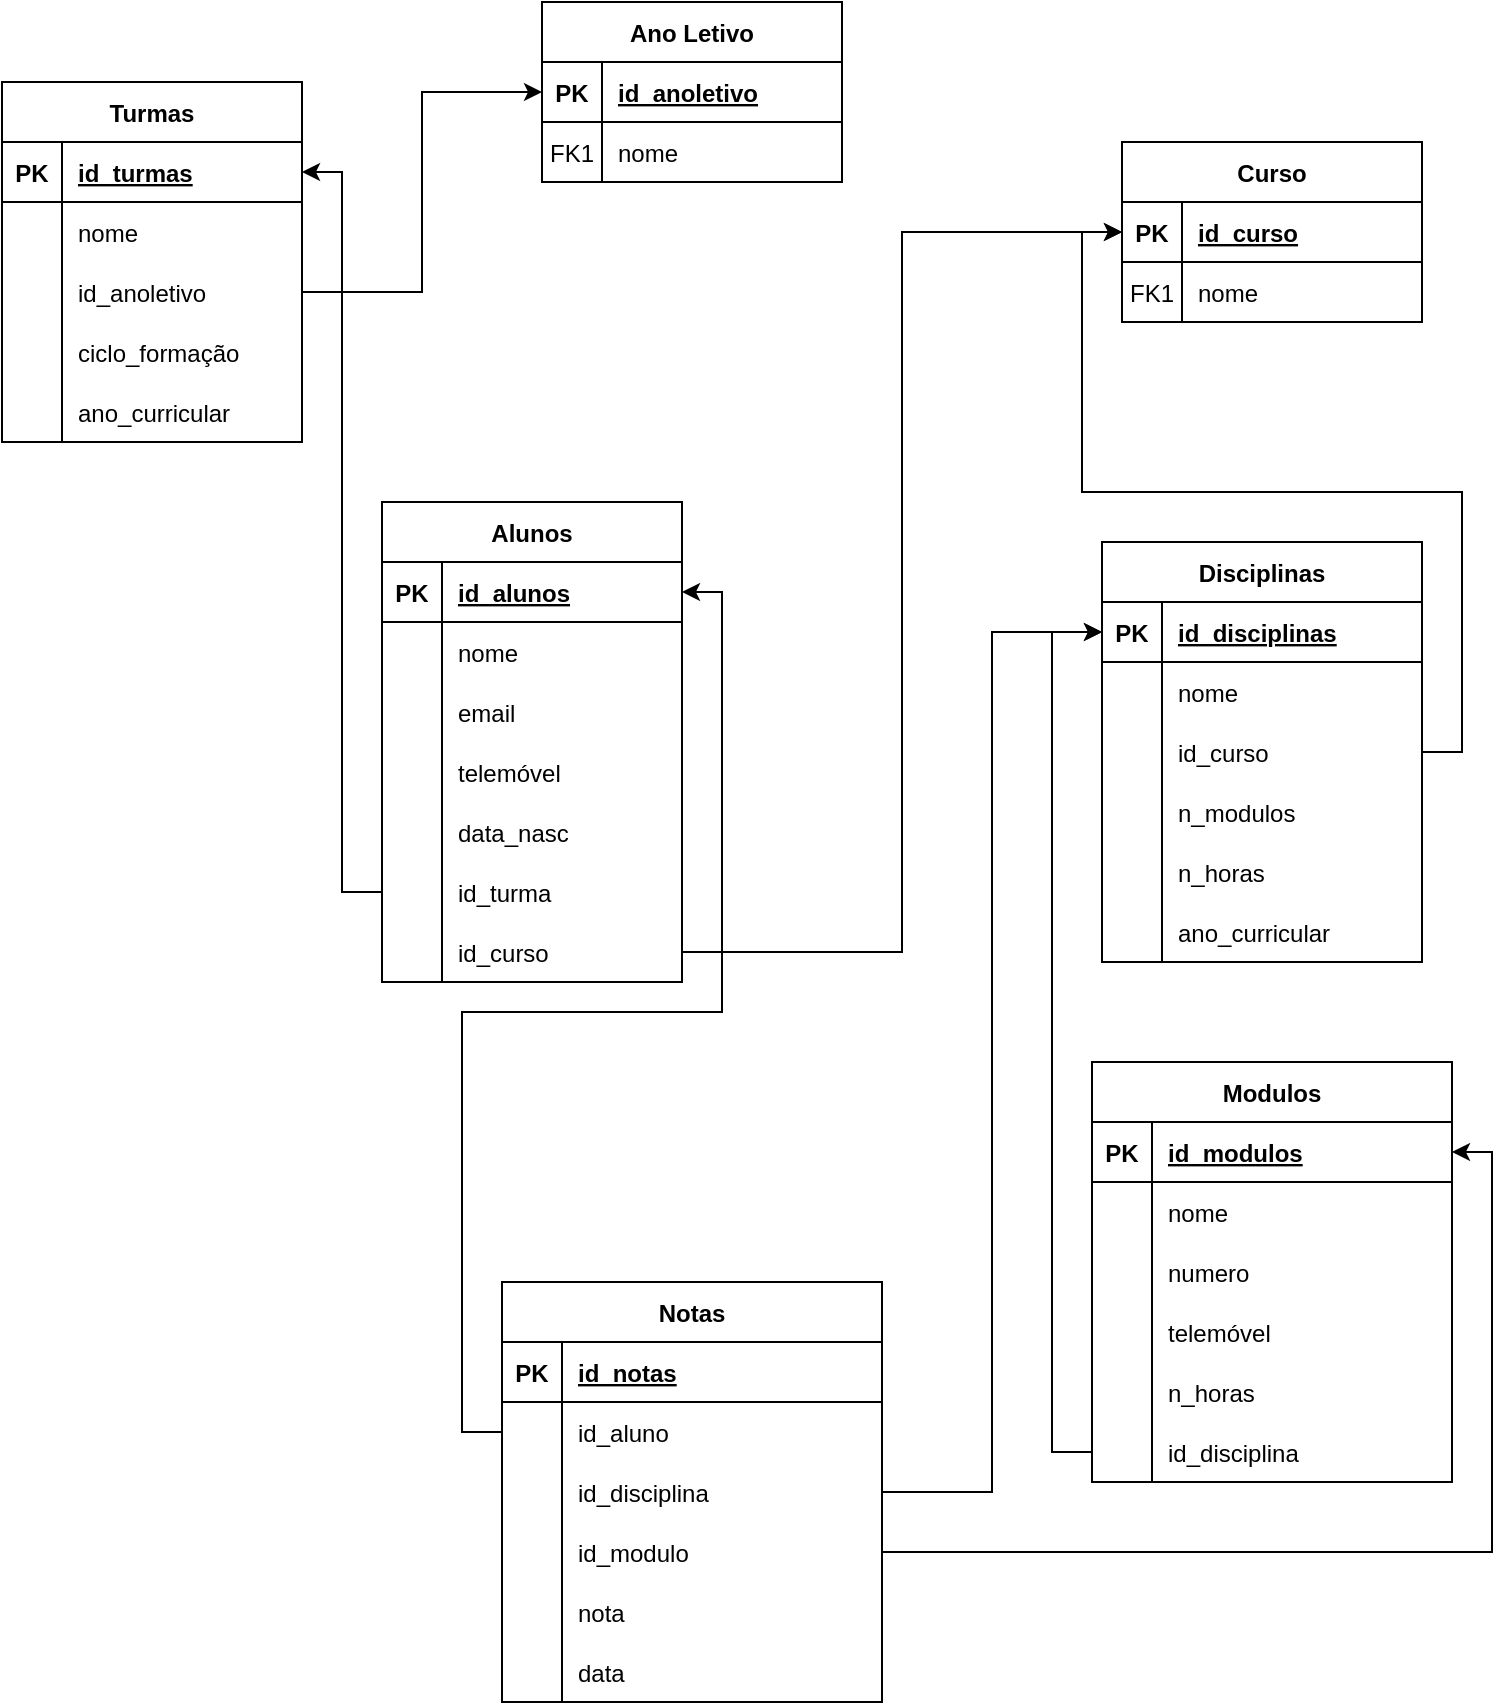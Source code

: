 <mxfile version="13.8.1" type="github">
  <diagram id="R2lEEEUBdFMjLlhIrx00" name="Page-1">
    <mxGraphModel dx="974" dy="522" grid="1" gridSize="10" guides="1" tooltips="1" connect="1" arrows="1" fold="1" page="1" pageScale="1" pageWidth="850" pageHeight="1100" math="0" shadow="0" extFonts="Permanent Marker^https://fonts.googleapis.com/css?family=Permanent+Marker">
      <root>
        <mxCell id="0" />
        <mxCell id="1" parent="0" />
        <mxCell id="C-vyLk0tnHw3VtMMgP7b-2" value="Ano Letivo" style="shape=table;startSize=30;container=1;collapsible=1;childLayout=tableLayout;fixedRows=1;rowLines=0;fontStyle=1;align=center;resizeLast=1;" parent="1" vertex="1">
          <mxGeometry x="320" y="10" width="150" height="90" as="geometry" />
        </mxCell>
        <mxCell id="C-vyLk0tnHw3VtMMgP7b-3" value="" style="shape=partialRectangle;collapsible=0;dropTarget=0;pointerEvents=0;fillColor=none;points=[[0,0.5],[1,0.5]];portConstraint=eastwest;top=0;left=0;right=0;bottom=1;" parent="C-vyLk0tnHw3VtMMgP7b-2" vertex="1">
          <mxGeometry y="30" width="150" height="30" as="geometry" />
        </mxCell>
        <mxCell id="C-vyLk0tnHw3VtMMgP7b-4" value="PK" style="shape=partialRectangle;overflow=hidden;connectable=0;fillColor=none;top=0;left=0;bottom=0;right=0;fontStyle=1;" parent="C-vyLk0tnHw3VtMMgP7b-3" vertex="1">
          <mxGeometry width="30" height="30" as="geometry" />
        </mxCell>
        <mxCell id="C-vyLk0tnHw3VtMMgP7b-5" value="id_anoletivo" style="shape=partialRectangle;overflow=hidden;connectable=0;fillColor=none;top=0;left=0;bottom=0;right=0;align=left;spacingLeft=6;fontStyle=5;" parent="C-vyLk0tnHw3VtMMgP7b-3" vertex="1">
          <mxGeometry x="30" width="120" height="30" as="geometry" />
        </mxCell>
        <mxCell id="C-vyLk0tnHw3VtMMgP7b-6" value="" style="shape=partialRectangle;collapsible=0;dropTarget=0;pointerEvents=0;fillColor=none;points=[[0,0.5],[1,0.5]];portConstraint=eastwest;top=0;left=0;right=0;bottom=0;" parent="C-vyLk0tnHw3VtMMgP7b-2" vertex="1">
          <mxGeometry y="60" width="150" height="30" as="geometry" />
        </mxCell>
        <mxCell id="C-vyLk0tnHw3VtMMgP7b-7" value="FK1" style="shape=partialRectangle;overflow=hidden;connectable=0;fillColor=none;top=0;left=0;bottom=0;right=0;" parent="C-vyLk0tnHw3VtMMgP7b-6" vertex="1">
          <mxGeometry width="30" height="30" as="geometry" />
        </mxCell>
        <mxCell id="C-vyLk0tnHw3VtMMgP7b-8" value="nome" style="shape=partialRectangle;overflow=hidden;connectable=0;fillColor=none;top=0;left=0;bottom=0;right=0;align=left;spacingLeft=6;" parent="C-vyLk0tnHw3VtMMgP7b-6" vertex="1">
          <mxGeometry x="30" width="120" height="30" as="geometry" />
        </mxCell>
        <mxCell id="C-vyLk0tnHw3VtMMgP7b-23" value="Turmas" style="shape=table;startSize=30;container=1;collapsible=1;childLayout=tableLayout;fixedRows=1;rowLines=0;fontStyle=1;align=center;resizeLast=1;" parent="1" vertex="1">
          <mxGeometry x="50" y="50" width="150" height="180" as="geometry" />
        </mxCell>
        <mxCell id="C-vyLk0tnHw3VtMMgP7b-24" value="" style="shape=partialRectangle;collapsible=0;dropTarget=0;pointerEvents=0;fillColor=none;points=[[0,0.5],[1,0.5]];portConstraint=eastwest;top=0;left=0;right=0;bottom=1;" parent="C-vyLk0tnHw3VtMMgP7b-23" vertex="1">
          <mxGeometry y="30" width="150" height="30" as="geometry" />
        </mxCell>
        <mxCell id="C-vyLk0tnHw3VtMMgP7b-25" value="PK" style="shape=partialRectangle;overflow=hidden;connectable=0;fillColor=none;top=0;left=0;bottom=0;right=0;fontStyle=1;" parent="C-vyLk0tnHw3VtMMgP7b-24" vertex="1">
          <mxGeometry width="30" height="30" as="geometry" />
        </mxCell>
        <mxCell id="C-vyLk0tnHw3VtMMgP7b-26" value="id_turmas" style="shape=partialRectangle;overflow=hidden;connectable=0;fillColor=none;top=0;left=0;bottom=0;right=0;align=left;spacingLeft=6;fontStyle=5;" parent="C-vyLk0tnHw3VtMMgP7b-24" vertex="1">
          <mxGeometry x="30" width="120" height="30" as="geometry" />
        </mxCell>
        <mxCell id="C-vyLk0tnHw3VtMMgP7b-27" value="" style="shape=partialRectangle;collapsible=0;dropTarget=0;pointerEvents=0;fillColor=none;points=[[0,0.5],[1,0.5]];portConstraint=eastwest;top=0;left=0;right=0;bottom=0;" parent="C-vyLk0tnHw3VtMMgP7b-23" vertex="1">
          <mxGeometry y="60" width="150" height="30" as="geometry" />
        </mxCell>
        <mxCell id="C-vyLk0tnHw3VtMMgP7b-28" value="" style="shape=partialRectangle;overflow=hidden;connectable=0;fillColor=none;top=0;left=0;bottom=0;right=0;" parent="C-vyLk0tnHw3VtMMgP7b-27" vertex="1">
          <mxGeometry width="30" height="30" as="geometry" />
        </mxCell>
        <mxCell id="C-vyLk0tnHw3VtMMgP7b-29" value="nome" style="shape=partialRectangle;overflow=hidden;connectable=0;fillColor=none;top=0;left=0;bottom=0;right=0;align=left;spacingLeft=6;" parent="C-vyLk0tnHw3VtMMgP7b-27" vertex="1">
          <mxGeometry x="30" width="120" height="30" as="geometry" />
        </mxCell>
        <mxCell id="G7xzjGXLFdaEJRkAiZEY-8" value="" style="shape=partialRectangle;collapsible=0;dropTarget=0;pointerEvents=0;fillColor=none;points=[[0,0.5],[1,0.5]];portConstraint=eastwest;top=0;left=0;right=0;bottom=0;" parent="C-vyLk0tnHw3VtMMgP7b-23" vertex="1">
          <mxGeometry y="90" width="150" height="30" as="geometry" />
        </mxCell>
        <mxCell id="G7xzjGXLFdaEJRkAiZEY-9" value="" style="shape=partialRectangle;overflow=hidden;connectable=0;fillColor=none;top=0;left=0;bottom=0;right=0;" parent="G7xzjGXLFdaEJRkAiZEY-8" vertex="1">
          <mxGeometry width="30" height="30" as="geometry" />
        </mxCell>
        <mxCell id="G7xzjGXLFdaEJRkAiZEY-10" value="id_anoletivo" style="shape=partialRectangle;overflow=hidden;connectable=0;fillColor=none;top=0;left=0;bottom=0;right=0;align=left;spacingLeft=6;" parent="G7xzjGXLFdaEJRkAiZEY-8" vertex="1">
          <mxGeometry x="30" width="120" height="30" as="geometry" />
        </mxCell>
        <mxCell id="G7xzjGXLFdaEJRkAiZEY-11" value="" style="shape=partialRectangle;collapsible=0;dropTarget=0;pointerEvents=0;fillColor=none;points=[[0,0.5],[1,0.5]];portConstraint=eastwest;top=0;left=0;right=0;bottom=0;" parent="C-vyLk0tnHw3VtMMgP7b-23" vertex="1">
          <mxGeometry y="120" width="150" height="30" as="geometry" />
        </mxCell>
        <mxCell id="G7xzjGXLFdaEJRkAiZEY-12" value="" style="shape=partialRectangle;overflow=hidden;connectable=0;fillColor=none;top=0;left=0;bottom=0;right=0;" parent="G7xzjGXLFdaEJRkAiZEY-11" vertex="1">
          <mxGeometry width="30" height="30" as="geometry" />
        </mxCell>
        <mxCell id="G7xzjGXLFdaEJRkAiZEY-13" value="ciclo_formação" style="shape=partialRectangle;overflow=hidden;connectable=0;fillColor=none;top=0;left=0;bottom=0;right=0;align=left;spacingLeft=6;" parent="G7xzjGXLFdaEJRkAiZEY-11" vertex="1">
          <mxGeometry x="30" width="120" height="30" as="geometry" />
        </mxCell>
        <mxCell id="G7xzjGXLFdaEJRkAiZEY-14" value="" style="shape=partialRectangle;collapsible=0;dropTarget=0;pointerEvents=0;fillColor=none;points=[[0,0.5],[1,0.5]];portConstraint=eastwest;top=0;left=0;right=0;bottom=0;" parent="C-vyLk0tnHw3VtMMgP7b-23" vertex="1">
          <mxGeometry y="150" width="150" height="30" as="geometry" />
        </mxCell>
        <mxCell id="G7xzjGXLFdaEJRkAiZEY-15" value="" style="shape=partialRectangle;overflow=hidden;connectable=0;fillColor=none;top=0;left=0;bottom=0;right=0;" parent="G7xzjGXLFdaEJRkAiZEY-14" vertex="1">
          <mxGeometry width="30" height="30" as="geometry" />
        </mxCell>
        <mxCell id="G7xzjGXLFdaEJRkAiZEY-16" value="ano_curricular" style="shape=partialRectangle;overflow=hidden;connectable=0;fillColor=none;top=0;left=0;bottom=0;right=0;align=left;spacingLeft=6;" parent="G7xzjGXLFdaEJRkAiZEY-14" vertex="1">
          <mxGeometry x="30" width="120" height="30" as="geometry" />
        </mxCell>
        <mxCell id="G7xzjGXLFdaEJRkAiZEY-93" style="edgeStyle=orthogonalEdgeStyle;rounded=0;orthogonalLoop=1;jettySize=auto;html=1;entryX=0;entryY=0.5;entryDx=0;entryDy=0;" parent="1" source="G7xzjGXLFdaEJRkAiZEY-8" target="C-vyLk0tnHw3VtMMgP7b-3" edge="1">
          <mxGeometry relative="1" as="geometry" />
        </mxCell>
        <mxCell id="G7xzjGXLFdaEJRkAiZEY-95" style="edgeStyle=orthogonalEdgeStyle;rounded=0;orthogonalLoop=1;jettySize=auto;html=1;entryX=1;entryY=0.5;entryDx=0;entryDy=0;" parent="1" source="G7xzjGXLFdaEJRkAiZEY-33" target="C-vyLk0tnHw3VtMMgP7b-24" edge="1">
          <mxGeometry relative="1" as="geometry" />
        </mxCell>
        <mxCell id="C-vyLk0tnHw3VtMMgP7b-13" value="Curso" style="shape=table;startSize=30;container=1;collapsible=1;childLayout=tableLayout;fixedRows=1;rowLines=0;fontStyle=1;align=center;resizeLast=1;" parent="1" vertex="1">
          <mxGeometry x="610" y="80" width="150" height="90" as="geometry" />
        </mxCell>
        <mxCell id="C-vyLk0tnHw3VtMMgP7b-14" value="" style="shape=partialRectangle;collapsible=0;dropTarget=0;pointerEvents=0;fillColor=none;points=[[0,0.5],[1,0.5]];portConstraint=eastwest;top=0;left=0;right=0;bottom=1;" parent="C-vyLk0tnHw3VtMMgP7b-13" vertex="1">
          <mxGeometry y="30" width="150" height="30" as="geometry" />
        </mxCell>
        <mxCell id="C-vyLk0tnHw3VtMMgP7b-15" value="PK" style="shape=partialRectangle;overflow=hidden;connectable=0;fillColor=none;top=0;left=0;bottom=0;right=0;fontStyle=1;" parent="C-vyLk0tnHw3VtMMgP7b-14" vertex="1">
          <mxGeometry width="30" height="30" as="geometry" />
        </mxCell>
        <mxCell id="C-vyLk0tnHw3VtMMgP7b-16" value="id_curso" style="shape=partialRectangle;overflow=hidden;connectable=0;fillColor=none;top=0;left=0;bottom=0;right=0;align=left;spacingLeft=6;fontStyle=5;" parent="C-vyLk0tnHw3VtMMgP7b-14" vertex="1">
          <mxGeometry x="30" width="120" height="30" as="geometry" />
        </mxCell>
        <mxCell id="C-vyLk0tnHw3VtMMgP7b-17" value="" style="shape=partialRectangle;collapsible=0;dropTarget=0;pointerEvents=0;fillColor=none;points=[[0,0.5],[1,0.5]];portConstraint=eastwest;top=0;left=0;right=0;bottom=0;" parent="C-vyLk0tnHw3VtMMgP7b-13" vertex="1">
          <mxGeometry y="60" width="150" height="30" as="geometry" />
        </mxCell>
        <mxCell id="C-vyLk0tnHw3VtMMgP7b-18" value="FK1" style="shape=partialRectangle;overflow=hidden;connectable=0;fillColor=none;top=0;left=0;bottom=0;right=0;" parent="C-vyLk0tnHw3VtMMgP7b-17" vertex="1">
          <mxGeometry width="30" height="30" as="geometry" />
        </mxCell>
        <mxCell id="C-vyLk0tnHw3VtMMgP7b-19" value="nome" style="shape=partialRectangle;overflow=hidden;connectable=0;fillColor=none;top=0;left=0;bottom=0;right=0;align=left;spacingLeft=6;" parent="C-vyLk0tnHw3VtMMgP7b-17" vertex="1">
          <mxGeometry x="30" width="120" height="30" as="geometry" />
        </mxCell>
        <mxCell id="G7xzjGXLFdaEJRkAiZEY-36" value="Disciplinas" style="shape=table;startSize=30;container=1;collapsible=1;childLayout=tableLayout;fixedRows=1;rowLines=0;fontStyle=1;align=center;resizeLast=1;" parent="1" vertex="1">
          <mxGeometry x="600" y="280" width="160" height="210" as="geometry" />
        </mxCell>
        <mxCell id="G7xzjGXLFdaEJRkAiZEY-37" value="" style="shape=partialRectangle;collapsible=0;dropTarget=0;pointerEvents=0;fillColor=none;points=[[0,0.5],[1,0.5]];portConstraint=eastwest;top=0;left=0;right=0;bottom=1;" parent="G7xzjGXLFdaEJRkAiZEY-36" vertex="1">
          <mxGeometry y="30" width="160" height="30" as="geometry" />
        </mxCell>
        <mxCell id="G7xzjGXLFdaEJRkAiZEY-38" value="PK" style="shape=partialRectangle;overflow=hidden;connectable=0;fillColor=none;top=0;left=0;bottom=0;right=0;fontStyle=1;" parent="G7xzjGXLFdaEJRkAiZEY-37" vertex="1">
          <mxGeometry width="30" height="30" as="geometry" />
        </mxCell>
        <mxCell id="G7xzjGXLFdaEJRkAiZEY-39" value="id_disciplinas" style="shape=partialRectangle;overflow=hidden;connectable=0;fillColor=none;top=0;left=0;bottom=0;right=0;align=left;spacingLeft=6;fontStyle=5;" parent="G7xzjGXLFdaEJRkAiZEY-37" vertex="1">
          <mxGeometry x="30" width="130" height="30" as="geometry" />
        </mxCell>
        <mxCell id="G7xzjGXLFdaEJRkAiZEY-40" value="" style="shape=partialRectangle;collapsible=0;dropTarget=0;pointerEvents=0;fillColor=none;points=[[0,0.5],[1,0.5]];portConstraint=eastwest;top=0;left=0;right=0;bottom=0;" parent="G7xzjGXLFdaEJRkAiZEY-36" vertex="1">
          <mxGeometry y="60" width="160" height="30" as="geometry" />
        </mxCell>
        <mxCell id="G7xzjGXLFdaEJRkAiZEY-41" value="" style="shape=partialRectangle;overflow=hidden;connectable=0;fillColor=none;top=0;left=0;bottom=0;right=0;" parent="G7xzjGXLFdaEJRkAiZEY-40" vertex="1">
          <mxGeometry width="30" height="30" as="geometry" />
        </mxCell>
        <mxCell id="G7xzjGXLFdaEJRkAiZEY-42" value="nome" style="shape=partialRectangle;overflow=hidden;connectable=0;fillColor=none;top=0;left=0;bottom=0;right=0;align=left;spacingLeft=6;" parent="G7xzjGXLFdaEJRkAiZEY-40" vertex="1">
          <mxGeometry x="30" width="130" height="30" as="geometry" />
        </mxCell>
        <mxCell id="G7xzjGXLFdaEJRkAiZEY-43" value="" style="shape=partialRectangle;collapsible=0;dropTarget=0;pointerEvents=0;fillColor=none;points=[[0,0.5],[1,0.5]];portConstraint=eastwest;top=0;left=0;right=0;bottom=0;" parent="G7xzjGXLFdaEJRkAiZEY-36" vertex="1">
          <mxGeometry y="90" width="160" height="30" as="geometry" />
        </mxCell>
        <mxCell id="G7xzjGXLFdaEJRkAiZEY-44" value="" style="shape=partialRectangle;overflow=hidden;connectable=0;fillColor=none;top=0;left=0;bottom=0;right=0;" parent="G7xzjGXLFdaEJRkAiZEY-43" vertex="1">
          <mxGeometry width="30" height="30" as="geometry" />
        </mxCell>
        <mxCell id="G7xzjGXLFdaEJRkAiZEY-45" value="id_curso" style="shape=partialRectangle;overflow=hidden;connectable=0;fillColor=none;top=0;left=0;bottom=0;right=0;align=left;spacingLeft=6;" parent="G7xzjGXLFdaEJRkAiZEY-43" vertex="1">
          <mxGeometry x="30" width="130" height="30" as="geometry" />
        </mxCell>
        <mxCell id="G7xzjGXLFdaEJRkAiZEY-46" value="" style="shape=partialRectangle;collapsible=0;dropTarget=0;pointerEvents=0;fillColor=none;points=[[0,0.5],[1,0.5]];portConstraint=eastwest;top=0;left=0;right=0;bottom=0;" parent="G7xzjGXLFdaEJRkAiZEY-36" vertex="1">
          <mxGeometry y="120" width="160" height="30" as="geometry" />
        </mxCell>
        <mxCell id="G7xzjGXLFdaEJRkAiZEY-47" value="" style="shape=partialRectangle;overflow=hidden;connectable=0;fillColor=none;top=0;left=0;bottom=0;right=0;" parent="G7xzjGXLFdaEJRkAiZEY-46" vertex="1">
          <mxGeometry width="30" height="30" as="geometry" />
        </mxCell>
        <mxCell id="G7xzjGXLFdaEJRkAiZEY-48" value="n_modulos" style="shape=partialRectangle;overflow=hidden;connectable=0;fillColor=none;top=0;left=0;bottom=0;right=0;align=left;spacingLeft=6;" parent="G7xzjGXLFdaEJRkAiZEY-46" vertex="1">
          <mxGeometry x="30" width="130" height="30" as="geometry" />
        </mxCell>
        <mxCell id="G7xzjGXLFdaEJRkAiZEY-49" value="" style="shape=partialRectangle;collapsible=0;dropTarget=0;pointerEvents=0;fillColor=none;points=[[0,0.5],[1,0.5]];portConstraint=eastwest;top=0;left=0;right=0;bottom=0;" parent="G7xzjGXLFdaEJRkAiZEY-36" vertex="1">
          <mxGeometry y="150" width="160" height="30" as="geometry" />
        </mxCell>
        <mxCell id="G7xzjGXLFdaEJRkAiZEY-50" value="" style="shape=partialRectangle;overflow=hidden;connectable=0;fillColor=none;top=0;left=0;bottom=0;right=0;" parent="G7xzjGXLFdaEJRkAiZEY-49" vertex="1">
          <mxGeometry width="30" height="30" as="geometry" />
        </mxCell>
        <mxCell id="G7xzjGXLFdaEJRkAiZEY-51" value="n_horas" style="shape=partialRectangle;overflow=hidden;connectable=0;fillColor=none;top=0;left=0;bottom=0;right=0;align=left;spacingLeft=6;" parent="G7xzjGXLFdaEJRkAiZEY-49" vertex="1">
          <mxGeometry x="30" width="130" height="30" as="geometry" />
        </mxCell>
        <mxCell id="G7xzjGXLFdaEJRkAiZEY-52" value="" style="shape=partialRectangle;collapsible=0;dropTarget=0;pointerEvents=0;fillColor=none;points=[[0,0.5],[1,0.5]];portConstraint=eastwest;top=0;left=0;right=0;bottom=0;" parent="G7xzjGXLFdaEJRkAiZEY-36" vertex="1">
          <mxGeometry y="180" width="160" height="30" as="geometry" />
        </mxCell>
        <mxCell id="G7xzjGXLFdaEJRkAiZEY-53" value="" style="shape=partialRectangle;overflow=hidden;connectable=0;fillColor=none;top=0;left=0;bottom=0;right=0;" parent="G7xzjGXLFdaEJRkAiZEY-52" vertex="1">
          <mxGeometry width="30" height="30" as="geometry" />
        </mxCell>
        <mxCell id="G7xzjGXLFdaEJRkAiZEY-54" value="ano_curricular" style="shape=partialRectangle;overflow=hidden;connectable=0;fillColor=none;top=0;left=0;bottom=0;right=0;align=left;spacingLeft=6;" parent="G7xzjGXLFdaEJRkAiZEY-52" vertex="1">
          <mxGeometry x="30" width="130" height="30" as="geometry" />
        </mxCell>
        <mxCell id="G7xzjGXLFdaEJRkAiZEY-96" style="edgeStyle=orthogonalEdgeStyle;rounded=0;orthogonalLoop=1;jettySize=auto;html=1;entryX=0;entryY=0.5;entryDx=0;entryDy=0;" parent="1" source="G7xzjGXLFdaEJRkAiZEY-43" target="C-vyLk0tnHw3VtMMgP7b-14" edge="1">
          <mxGeometry relative="1" as="geometry" />
        </mxCell>
        <mxCell id="G7xzjGXLFdaEJRkAiZEY-55" value="Modulos" style="shape=table;startSize=30;container=1;collapsible=1;childLayout=tableLayout;fixedRows=1;rowLines=0;fontStyle=1;align=center;resizeLast=1;" parent="1" vertex="1">
          <mxGeometry x="595" y="540" width="180" height="210" as="geometry" />
        </mxCell>
        <mxCell id="G7xzjGXLFdaEJRkAiZEY-56" value="" style="shape=partialRectangle;collapsible=0;dropTarget=0;pointerEvents=0;fillColor=none;points=[[0,0.5],[1,0.5]];portConstraint=eastwest;top=0;left=0;right=0;bottom=1;" parent="G7xzjGXLFdaEJRkAiZEY-55" vertex="1">
          <mxGeometry y="30" width="180" height="30" as="geometry" />
        </mxCell>
        <mxCell id="G7xzjGXLFdaEJRkAiZEY-57" value="PK" style="shape=partialRectangle;overflow=hidden;connectable=0;fillColor=none;top=0;left=0;bottom=0;right=0;fontStyle=1;" parent="G7xzjGXLFdaEJRkAiZEY-56" vertex="1">
          <mxGeometry width="30" height="30" as="geometry" />
        </mxCell>
        <mxCell id="G7xzjGXLFdaEJRkAiZEY-58" value="id_modulos" style="shape=partialRectangle;overflow=hidden;connectable=0;fillColor=none;top=0;left=0;bottom=0;right=0;align=left;spacingLeft=6;fontStyle=5;" parent="G7xzjGXLFdaEJRkAiZEY-56" vertex="1">
          <mxGeometry x="30" width="150" height="30" as="geometry" />
        </mxCell>
        <mxCell id="G7xzjGXLFdaEJRkAiZEY-59" value="" style="shape=partialRectangle;collapsible=0;dropTarget=0;pointerEvents=0;fillColor=none;points=[[0,0.5],[1,0.5]];portConstraint=eastwest;top=0;left=0;right=0;bottom=0;" parent="G7xzjGXLFdaEJRkAiZEY-55" vertex="1">
          <mxGeometry y="60" width="180" height="30" as="geometry" />
        </mxCell>
        <mxCell id="G7xzjGXLFdaEJRkAiZEY-60" value="" style="shape=partialRectangle;overflow=hidden;connectable=0;fillColor=none;top=0;left=0;bottom=0;right=0;" parent="G7xzjGXLFdaEJRkAiZEY-59" vertex="1">
          <mxGeometry width="30" height="30" as="geometry" />
        </mxCell>
        <mxCell id="G7xzjGXLFdaEJRkAiZEY-61" value="nome" style="shape=partialRectangle;overflow=hidden;connectable=0;fillColor=none;top=0;left=0;bottom=0;right=0;align=left;spacingLeft=6;" parent="G7xzjGXLFdaEJRkAiZEY-59" vertex="1">
          <mxGeometry x="30" width="150" height="30" as="geometry" />
        </mxCell>
        <mxCell id="G7xzjGXLFdaEJRkAiZEY-62" value="" style="shape=partialRectangle;collapsible=0;dropTarget=0;pointerEvents=0;fillColor=none;points=[[0,0.5],[1,0.5]];portConstraint=eastwest;top=0;left=0;right=0;bottom=0;" parent="G7xzjGXLFdaEJRkAiZEY-55" vertex="1">
          <mxGeometry y="90" width="180" height="30" as="geometry" />
        </mxCell>
        <mxCell id="G7xzjGXLFdaEJRkAiZEY-63" value="" style="shape=partialRectangle;overflow=hidden;connectable=0;fillColor=none;top=0;left=0;bottom=0;right=0;" parent="G7xzjGXLFdaEJRkAiZEY-62" vertex="1">
          <mxGeometry width="30" height="30" as="geometry" />
        </mxCell>
        <mxCell id="G7xzjGXLFdaEJRkAiZEY-64" value="numero" style="shape=partialRectangle;overflow=hidden;connectable=0;fillColor=none;top=0;left=0;bottom=0;right=0;align=left;spacingLeft=6;" parent="G7xzjGXLFdaEJRkAiZEY-62" vertex="1">
          <mxGeometry x="30" width="150" height="30" as="geometry" />
        </mxCell>
        <mxCell id="G7xzjGXLFdaEJRkAiZEY-65" value="" style="shape=partialRectangle;collapsible=0;dropTarget=0;pointerEvents=0;fillColor=none;points=[[0,0.5],[1,0.5]];portConstraint=eastwest;top=0;left=0;right=0;bottom=0;" parent="G7xzjGXLFdaEJRkAiZEY-55" vertex="1">
          <mxGeometry y="120" width="180" height="30" as="geometry" />
        </mxCell>
        <mxCell id="G7xzjGXLFdaEJRkAiZEY-66" value="" style="shape=partialRectangle;overflow=hidden;connectable=0;fillColor=none;top=0;left=0;bottom=0;right=0;" parent="G7xzjGXLFdaEJRkAiZEY-65" vertex="1">
          <mxGeometry width="30" height="30" as="geometry" />
        </mxCell>
        <mxCell id="G7xzjGXLFdaEJRkAiZEY-67" value="telemóvel" style="shape=partialRectangle;overflow=hidden;connectable=0;fillColor=none;top=0;left=0;bottom=0;right=0;align=left;spacingLeft=6;" parent="G7xzjGXLFdaEJRkAiZEY-65" vertex="1">
          <mxGeometry x="30" width="150" height="30" as="geometry" />
        </mxCell>
        <mxCell id="G7xzjGXLFdaEJRkAiZEY-68" value="" style="shape=partialRectangle;collapsible=0;dropTarget=0;pointerEvents=0;fillColor=none;points=[[0,0.5],[1,0.5]];portConstraint=eastwest;top=0;left=0;right=0;bottom=0;" parent="G7xzjGXLFdaEJRkAiZEY-55" vertex="1">
          <mxGeometry y="150" width="180" height="30" as="geometry" />
        </mxCell>
        <mxCell id="G7xzjGXLFdaEJRkAiZEY-69" value="" style="shape=partialRectangle;overflow=hidden;connectable=0;fillColor=none;top=0;left=0;bottom=0;right=0;" parent="G7xzjGXLFdaEJRkAiZEY-68" vertex="1">
          <mxGeometry width="30" height="30" as="geometry" />
        </mxCell>
        <mxCell id="G7xzjGXLFdaEJRkAiZEY-70" value="n_horas" style="shape=partialRectangle;overflow=hidden;connectable=0;fillColor=none;top=0;left=0;bottom=0;right=0;align=left;spacingLeft=6;" parent="G7xzjGXLFdaEJRkAiZEY-68" vertex="1">
          <mxGeometry x="30" width="150" height="30" as="geometry" />
        </mxCell>
        <mxCell id="G7xzjGXLFdaEJRkAiZEY-71" value="" style="shape=partialRectangle;collapsible=0;dropTarget=0;pointerEvents=0;fillColor=none;points=[[0,0.5],[1,0.5]];portConstraint=eastwest;top=0;left=0;right=0;bottom=0;" parent="G7xzjGXLFdaEJRkAiZEY-55" vertex="1">
          <mxGeometry y="180" width="180" height="30" as="geometry" />
        </mxCell>
        <mxCell id="G7xzjGXLFdaEJRkAiZEY-72" value="" style="shape=partialRectangle;overflow=hidden;connectable=0;fillColor=none;top=0;left=0;bottom=0;right=0;" parent="G7xzjGXLFdaEJRkAiZEY-71" vertex="1">
          <mxGeometry width="30" height="30" as="geometry" />
        </mxCell>
        <mxCell id="G7xzjGXLFdaEJRkAiZEY-73" value="id_disciplina" style="shape=partialRectangle;overflow=hidden;connectable=0;fillColor=none;top=0;left=0;bottom=0;right=0;align=left;spacingLeft=6;" parent="G7xzjGXLFdaEJRkAiZEY-71" vertex="1">
          <mxGeometry x="30" width="150" height="30" as="geometry" />
        </mxCell>
        <mxCell id="G7xzjGXLFdaEJRkAiZEY-97" style="edgeStyle=orthogonalEdgeStyle;rounded=0;orthogonalLoop=1;jettySize=auto;html=1;entryX=0;entryY=0.5;entryDx=0;entryDy=0;" parent="1" source="G7xzjGXLFdaEJRkAiZEY-71" target="G7xzjGXLFdaEJRkAiZEY-37" edge="1">
          <mxGeometry relative="1" as="geometry" />
        </mxCell>
        <mxCell id="G7xzjGXLFdaEJRkAiZEY-98" style="edgeStyle=orthogonalEdgeStyle;rounded=0;orthogonalLoop=1;jettySize=auto;html=1;entryX=1;entryY=0.5;entryDx=0;entryDy=0;" parent="1" source="G7xzjGXLFdaEJRkAiZEY-78" target="G7xzjGXLFdaEJRkAiZEY-18" edge="1">
          <mxGeometry relative="1" as="geometry" />
        </mxCell>
        <mxCell id="G7xzjGXLFdaEJRkAiZEY-99" style="edgeStyle=orthogonalEdgeStyle;rounded=0;orthogonalLoop=1;jettySize=auto;html=1;entryX=0;entryY=0.5;entryDx=0;entryDy=0;" parent="1" source="G7xzjGXLFdaEJRkAiZEY-81" target="G7xzjGXLFdaEJRkAiZEY-37" edge="1">
          <mxGeometry relative="1" as="geometry" />
        </mxCell>
        <mxCell id="G7xzjGXLFdaEJRkAiZEY-100" style="edgeStyle=orthogonalEdgeStyle;rounded=0;orthogonalLoop=1;jettySize=auto;html=1;entryX=1;entryY=0.5;entryDx=0;entryDy=0;" parent="1" source="G7xzjGXLFdaEJRkAiZEY-84" target="G7xzjGXLFdaEJRkAiZEY-56" edge="1">
          <mxGeometry relative="1" as="geometry" />
        </mxCell>
        <mxCell id="G7xzjGXLFdaEJRkAiZEY-74" value="Notas" style="shape=table;startSize=30;container=1;collapsible=1;childLayout=tableLayout;fixedRows=1;rowLines=0;fontStyle=1;align=center;resizeLast=1;" parent="1" vertex="1">
          <mxGeometry x="300" y="650" width="190" height="210" as="geometry" />
        </mxCell>
        <mxCell id="G7xzjGXLFdaEJRkAiZEY-75" value="" style="shape=partialRectangle;collapsible=0;dropTarget=0;pointerEvents=0;fillColor=none;points=[[0,0.5],[1,0.5]];portConstraint=eastwest;top=0;left=0;right=0;bottom=1;" parent="G7xzjGXLFdaEJRkAiZEY-74" vertex="1">
          <mxGeometry y="30" width="190" height="30" as="geometry" />
        </mxCell>
        <mxCell id="G7xzjGXLFdaEJRkAiZEY-76" value="PK" style="shape=partialRectangle;overflow=hidden;connectable=0;fillColor=none;top=0;left=0;bottom=0;right=0;fontStyle=1;" parent="G7xzjGXLFdaEJRkAiZEY-75" vertex="1">
          <mxGeometry width="30" height="30" as="geometry" />
        </mxCell>
        <mxCell id="G7xzjGXLFdaEJRkAiZEY-77" value="id_notas" style="shape=partialRectangle;overflow=hidden;connectable=0;fillColor=none;top=0;left=0;bottom=0;right=0;align=left;spacingLeft=6;fontStyle=5;" parent="G7xzjGXLFdaEJRkAiZEY-75" vertex="1">
          <mxGeometry x="30" width="160" height="30" as="geometry" />
        </mxCell>
        <mxCell id="G7xzjGXLFdaEJRkAiZEY-78" value="" style="shape=partialRectangle;collapsible=0;dropTarget=0;pointerEvents=0;fillColor=none;points=[[0,0.5],[1,0.5]];portConstraint=eastwest;top=0;left=0;right=0;bottom=0;" parent="G7xzjGXLFdaEJRkAiZEY-74" vertex="1">
          <mxGeometry y="60" width="190" height="30" as="geometry" />
        </mxCell>
        <mxCell id="G7xzjGXLFdaEJRkAiZEY-79" value="" style="shape=partialRectangle;overflow=hidden;connectable=0;fillColor=none;top=0;left=0;bottom=0;right=0;" parent="G7xzjGXLFdaEJRkAiZEY-78" vertex="1">
          <mxGeometry width="30" height="30" as="geometry" />
        </mxCell>
        <mxCell id="G7xzjGXLFdaEJRkAiZEY-80" value="id_aluno" style="shape=partialRectangle;overflow=hidden;connectable=0;fillColor=none;top=0;left=0;bottom=0;right=0;align=left;spacingLeft=6;" parent="G7xzjGXLFdaEJRkAiZEY-78" vertex="1">
          <mxGeometry x="30" width="160" height="30" as="geometry" />
        </mxCell>
        <mxCell id="G7xzjGXLFdaEJRkAiZEY-81" value="" style="shape=partialRectangle;collapsible=0;dropTarget=0;pointerEvents=0;fillColor=none;points=[[0,0.5],[1,0.5]];portConstraint=eastwest;top=0;left=0;right=0;bottom=0;" parent="G7xzjGXLFdaEJRkAiZEY-74" vertex="1">
          <mxGeometry y="90" width="190" height="30" as="geometry" />
        </mxCell>
        <mxCell id="G7xzjGXLFdaEJRkAiZEY-82" value="" style="shape=partialRectangle;overflow=hidden;connectable=0;fillColor=none;top=0;left=0;bottom=0;right=0;" parent="G7xzjGXLFdaEJRkAiZEY-81" vertex="1">
          <mxGeometry width="30" height="30" as="geometry" />
        </mxCell>
        <mxCell id="G7xzjGXLFdaEJRkAiZEY-83" value="id_disciplina" style="shape=partialRectangle;overflow=hidden;connectable=0;fillColor=none;top=0;left=0;bottom=0;right=0;align=left;spacingLeft=6;" parent="G7xzjGXLFdaEJRkAiZEY-81" vertex="1">
          <mxGeometry x="30" width="160" height="30" as="geometry" />
        </mxCell>
        <mxCell id="G7xzjGXLFdaEJRkAiZEY-84" value="" style="shape=partialRectangle;collapsible=0;dropTarget=0;pointerEvents=0;fillColor=none;points=[[0,0.5],[1,0.5]];portConstraint=eastwest;top=0;left=0;right=0;bottom=0;" parent="G7xzjGXLFdaEJRkAiZEY-74" vertex="1">
          <mxGeometry y="120" width="190" height="30" as="geometry" />
        </mxCell>
        <mxCell id="G7xzjGXLFdaEJRkAiZEY-85" value="" style="shape=partialRectangle;overflow=hidden;connectable=0;fillColor=none;top=0;left=0;bottom=0;right=0;" parent="G7xzjGXLFdaEJRkAiZEY-84" vertex="1">
          <mxGeometry width="30" height="30" as="geometry" />
        </mxCell>
        <mxCell id="G7xzjGXLFdaEJRkAiZEY-86" value="id_modulo" style="shape=partialRectangle;overflow=hidden;connectable=0;fillColor=none;top=0;left=0;bottom=0;right=0;align=left;spacingLeft=6;" parent="G7xzjGXLFdaEJRkAiZEY-84" vertex="1">
          <mxGeometry x="30" width="160" height="30" as="geometry" />
        </mxCell>
        <mxCell id="G7xzjGXLFdaEJRkAiZEY-87" value="" style="shape=partialRectangle;collapsible=0;dropTarget=0;pointerEvents=0;fillColor=none;points=[[0,0.5],[1,0.5]];portConstraint=eastwest;top=0;left=0;right=0;bottom=0;" parent="G7xzjGXLFdaEJRkAiZEY-74" vertex="1">
          <mxGeometry y="150" width="190" height="30" as="geometry" />
        </mxCell>
        <mxCell id="G7xzjGXLFdaEJRkAiZEY-88" value="" style="shape=partialRectangle;overflow=hidden;connectable=0;fillColor=none;top=0;left=0;bottom=0;right=0;" parent="G7xzjGXLFdaEJRkAiZEY-87" vertex="1">
          <mxGeometry width="30" height="30" as="geometry" />
        </mxCell>
        <mxCell id="G7xzjGXLFdaEJRkAiZEY-89" value="nota" style="shape=partialRectangle;overflow=hidden;connectable=0;fillColor=none;top=0;left=0;bottom=0;right=0;align=left;spacingLeft=6;" parent="G7xzjGXLFdaEJRkAiZEY-87" vertex="1">
          <mxGeometry x="30" width="160" height="30" as="geometry" />
        </mxCell>
        <mxCell id="G7xzjGXLFdaEJRkAiZEY-90" value="" style="shape=partialRectangle;collapsible=0;dropTarget=0;pointerEvents=0;fillColor=none;points=[[0,0.5],[1,0.5]];portConstraint=eastwest;top=0;left=0;right=0;bottom=0;" parent="G7xzjGXLFdaEJRkAiZEY-74" vertex="1">
          <mxGeometry y="180" width="190" height="30" as="geometry" />
        </mxCell>
        <mxCell id="G7xzjGXLFdaEJRkAiZEY-91" value="" style="shape=partialRectangle;overflow=hidden;connectable=0;fillColor=none;top=0;left=0;bottom=0;right=0;" parent="G7xzjGXLFdaEJRkAiZEY-90" vertex="1">
          <mxGeometry width="30" height="30" as="geometry" />
        </mxCell>
        <mxCell id="G7xzjGXLFdaEJRkAiZEY-92" value="data" style="shape=partialRectangle;overflow=hidden;connectable=0;fillColor=none;top=0;left=0;bottom=0;right=0;align=left;spacingLeft=6;" parent="G7xzjGXLFdaEJRkAiZEY-90" vertex="1">
          <mxGeometry x="30" width="160" height="30" as="geometry" />
        </mxCell>
        <mxCell id="G7xzjGXLFdaEJRkAiZEY-17" value="Alunos" style="shape=table;startSize=30;container=1;collapsible=1;childLayout=tableLayout;fixedRows=1;rowLines=0;fontStyle=1;align=center;resizeLast=1;" parent="1" vertex="1">
          <mxGeometry x="240" y="260" width="150" height="240" as="geometry" />
        </mxCell>
        <mxCell id="G7xzjGXLFdaEJRkAiZEY-18" value="" style="shape=partialRectangle;collapsible=0;dropTarget=0;pointerEvents=0;fillColor=none;points=[[0,0.5],[1,0.5]];portConstraint=eastwest;top=0;left=0;right=0;bottom=1;" parent="G7xzjGXLFdaEJRkAiZEY-17" vertex="1">
          <mxGeometry y="30" width="150" height="30" as="geometry" />
        </mxCell>
        <mxCell id="G7xzjGXLFdaEJRkAiZEY-19" value="PK" style="shape=partialRectangle;overflow=hidden;connectable=0;fillColor=none;top=0;left=0;bottom=0;right=0;fontStyle=1;" parent="G7xzjGXLFdaEJRkAiZEY-18" vertex="1">
          <mxGeometry width="30" height="30" as="geometry" />
        </mxCell>
        <mxCell id="G7xzjGXLFdaEJRkAiZEY-20" value="id_alunos" style="shape=partialRectangle;overflow=hidden;connectable=0;fillColor=none;top=0;left=0;bottom=0;right=0;align=left;spacingLeft=6;fontStyle=5;" parent="G7xzjGXLFdaEJRkAiZEY-18" vertex="1">
          <mxGeometry x="30" width="120" height="30" as="geometry" />
        </mxCell>
        <mxCell id="G7xzjGXLFdaEJRkAiZEY-21" value="" style="shape=partialRectangle;collapsible=0;dropTarget=0;pointerEvents=0;fillColor=none;points=[[0,0.5],[1,0.5]];portConstraint=eastwest;top=0;left=0;right=0;bottom=0;" parent="G7xzjGXLFdaEJRkAiZEY-17" vertex="1">
          <mxGeometry y="60" width="150" height="30" as="geometry" />
        </mxCell>
        <mxCell id="G7xzjGXLFdaEJRkAiZEY-22" value="" style="shape=partialRectangle;overflow=hidden;connectable=0;fillColor=none;top=0;left=0;bottom=0;right=0;" parent="G7xzjGXLFdaEJRkAiZEY-21" vertex="1">
          <mxGeometry width="30" height="30" as="geometry" />
        </mxCell>
        <mxCell id="G7xzjGXLFdaEJRkAiZEY-23" value="nome" style="shape=partialRectangle;overflow=hidden;connectable=0;fillColor=none;top=0;left=0;bottom=0;right=0;align=left;spacingLeft=6;" parent="G7xzjGXLFdaEJRkAiZEY-21" vertex="1">
          <mxGeometry x="30" width="120" height="30" as="geometry" />
        </mxCell>
        <mxCell id="G7xzjGXLFdaEJRkAiZEY-24" value="" style="shape=partialRectangle;collapsible=0;dropTarget=0;pointerEvents=0;fillColor=none;points=[[0,0.5],[1,0.5]];portConstraint=eastwest;top=0;left=0;right=0;bottom=0;" parent="G7xzjGXLFdaEJRkAiZEY-17" vertex="1">
          <mxGeometry y="90" width="150" height="30" as="geometry" />
        </mxCell>
        <mxCell id="G7xzjGXLFdaEJRkAiZEY-25" value="" style="shape=partialRectangle;overflow=hidden;connectable=0;fillColor=none;top=0;left=0;bottom=0;right=0;" parent="G7xzjGXLFdaEJRkAiZEY-24" vertex="1">
          <mxGeometry width="30" height="30" as="geometry" />
        </mxCell>
        <mxCell id="G7xzjGXLFdaEJRkAiZEY-26" value="email" style="shape=partialRectangle;overflow=hidden;connectable=0;fillColor=none;top=0;left=0;bottom=0;right=0;align=left;spacingLeft=6;" parent="G7xzjGXLFdaEJRkAiZEY-24" vertex="1">
          <mxGeometry x="30" width="120" height="30" as="geometry" />
        </mxCell>
        <mxCell id="G7xzjGXLFdaEJRkAiZEY-27" value="" style="shape=partialRectangle;collapsible=0;dropTarget=0;pointerEvents=0;fillColor=none;points=[[0,0.5],[1,0.5]];portConstraint=eastwest;top=0;left=0;right=0;bottom=0;" parent="G7xzjGXLFdaEJRkAiZEY-17" vertex="1">
          <mxGeometry y="120" width="150" height="30" as="geometry" />
        </mxCell>
        <mxCell id="G7xzjGXLFdaEJRkAiZEY-28" value="" style="shape=partialRectangle;overflow=hidden;connectable=0;fillColor=none;top=0;left=0;bottom=0;right=0;" parent="G7xzjGXLFdaEJRkAiZEY-27" vertex="1">
          <mxGeometry width="30" height="30" as="geometry" />
        </mxCell>
        <mxCell id="G7xzjGXLFdaEJRkAiZEY-29" value="telemóvel" style="shape=partialRectangle;overflow=hidden;connectable=0;fillColor=none;top=0;left=0;bottom=0;right=0;align=left;spacingLeft=6;" parent="G7xzjGXLFdaEJRkAiZEY-27" vertex="1">
          <mxGeometry x="30" width="120" height="30" as="geometry" />
        </mxCell>
        <mxCell id="G7xzjGXLFdaEJRkAiZEY-30" value="" style="shape=partialRectangle;collapsible=0;dropTarget=0;pointerEvents=0;fillColor=none;points=[[0,0.5],[1,0.5]];portConstraint=eastwest;top=0;left=0;right=0;bottom=0;" parent="G7xzjGXLFdaEJRkAiZEY-17" vertex="1">
          <mxGeometry y="150" width="150" height="30" as="geometry" />
        </mxCell>
        <mxCell id="G7xzjGXLFdaEJRkAiZEY-31" value="" style="shape=partialRectangle;overflow=hidden;connectable=0;fillColor=none;top=0;left=0;bottom=0;right=0;" parent="G7xzjGXLFdaEJRkAiZEY-30" vertex="1">
          <mxGeometry width="30" height="30" as="geometry" />
        </mxCell>
        <mxCell id="G7xzjGXLFdaEJRkAiZEY-32" value="data_nasc" style="shape=partialRectangle;overflow=hidden;connectable=0;fillColor=none;top=0;left=0;bottom=0;right=0;align=left;spacingLeft=6;" parent="G7xzjGXLFdaEJRkAiZEY-30" vertex="1">
          <mxGeometry x="30" width="120" height="30" as="geometry" />
        </mxCell>
        <mxCell id="G7xzjGXLFdaEJRkAiZEY-33" value="" style="shape=partialRectangle;collapsible=0;dropTarget=0;pointerEvents=0;fillColor=none;points=[[0,0.5],[1,0.5]];portConstraint=eastwest;top=0;left=0;right=0;bottom=0;" parent="G7xzjGXLFdaEJRkAiZEY-17" vertex="1">
          <mxGeometry y="180" width="150" height="30" as="geometry" />
        </mxCell>
        <mxCell id="G7xzjGXLFdaEJRkAiZEY-34" value="" style="shape=partialRectangle;overflow=hidden;connectable=0;fillColor=none;top=0;left=0;bottom=0;right=0;" parent="G7xzjGXLFdaEJRkAiZEY-33" vertex="1">
          <mxGeometry width="30" height="30" as="geometry" />
        </mxCell>
        <mxCell id="G7xzjGXLFdaEJRkAiZEY-35" value="id_turma" style="shape=partialRectangle;overflow=hidden;connectable=0;fillColor=none;top=0;left=0;bottom=0;right=0;align=left;spacingLeft=6;" parent="G7xzjGXLFdaEJRkAiZEY-33" vertex="1">
          <mxGeometry x="30" width="120" height="30" as="geometry" />
        </mxCell>
        <mxCell id="imsUTQFxH3PxMZzPfc8z-1" value="" style="shape=partialRectangle;collapsible=0;dropTarget=0;pointerEvents=0;fillColor=none;points=[[0,0.5],[1,0.5]];portConstraint=eastwest;top=0;left=0;right=0;bottom=0;" vertex="1" parent="G7xzjGXLFdaEJRkAiZEY-17">
          <mxGeometry y="210" width="150" height="30" as="geometry" />
        </mxCell>
        <mxCell id="imsUTQFxH3PxMZzPfc8z-2" value="" style="shape=partialRectangle;overflow=hidden;connectable=0;fillColor=none;top=0;left=0;bottom=0;right=0;" vertex="1" parent="imsUTQFxH3PxMZzPfc8z-1">
          <mxGeometry width="30" height="30" as="geometry" />
        </mxCell>
        <mxCell id="imsUTQFxH3PxMZzPfc8z-3" value="id_curso" style="shape=partialRectangle;overflow=hidden;connectable=0;fillColor=none;top=0;left=0;bottom=0;right=0;align=left;spacingLeft=6;" vertex="1" parent="imsUTQFxH3PxMZzPfc8z-1">
          <mxGeometry x="30" width="120" height="30" as="geometry" />
        </mxCell>
        <mxCell id="imsUTQFxH3PxMZzPfc8z-4" style="edgeStyle=orthogonalEdgeStyle;rounded=0;orthogonalLoop=1;jettySize=auto;html=1;entryX=0;entryY=0.5;entryDx=0;entryDy=0;" edge="1" parent="1" source="imsUTQFxH3PxMZzPfc8z-1" target="C-vyLk0tnHw3VtMMgP7b-14">
          <mxGeometry relative="1" as="geometry" />
        </mxCell>
      </root>
    </mxGraphModel>
  </diagram>
</mxfile>
